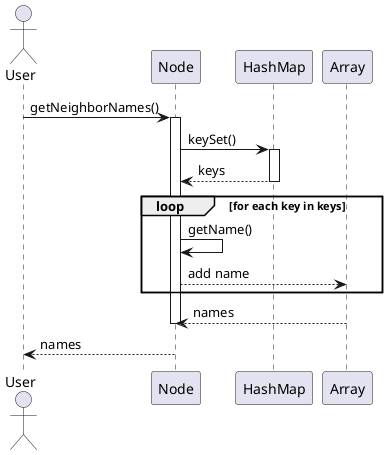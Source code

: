 @startuml
actor User
participant "Node" as N
participant "HashMap" as HM
participant "Array" as A

User -> N : getNeighborNames()
activate N
N -> HM : keySet()
activate HM
HM --> N : keys
deactivate HM
loop for each key in keys
    N -> N : getName()
    N --> A : add name
end
A --> N : names
deactivate N
N --> User : names
deactivate N
@enduml
